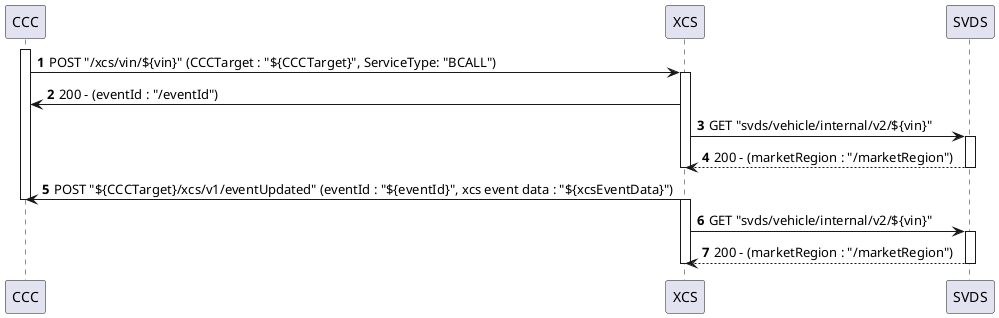 @startuml
autonumber

activate CCC
CCC -> XCS : POST "/xcs/vin/${vin}" (CCCTarget : "${CCCTarget}", ServiceType: "BCALL")
activate XCS
CCC <- XCS : 200 - (eventId : "/eventId")
XCS -> SVDS: GET "svds/vehicle/internal/v2/${vin}"
activate SVDS

XCS <-- SVDS : 200 - (marketRegion : "/marketRegion")
deactivate SVDS
deactivate XCS

CCC <- XCS : POST "${CCCTarget}/xcs/v1/eventUpdated" (eventId : "${eventId}", xcs event data : "${xcsEventData}")
deactivate CCC
activate XCS

XCS -> SVDS : GET "svds/vehicle/internal/v2/${vin}"
activate SVDS
XCS <-- SVDS : 200 - (marketRegion : "/marketRegion")
deactivate SVDS

deactivate XCS
deactivate CCC
@enduml